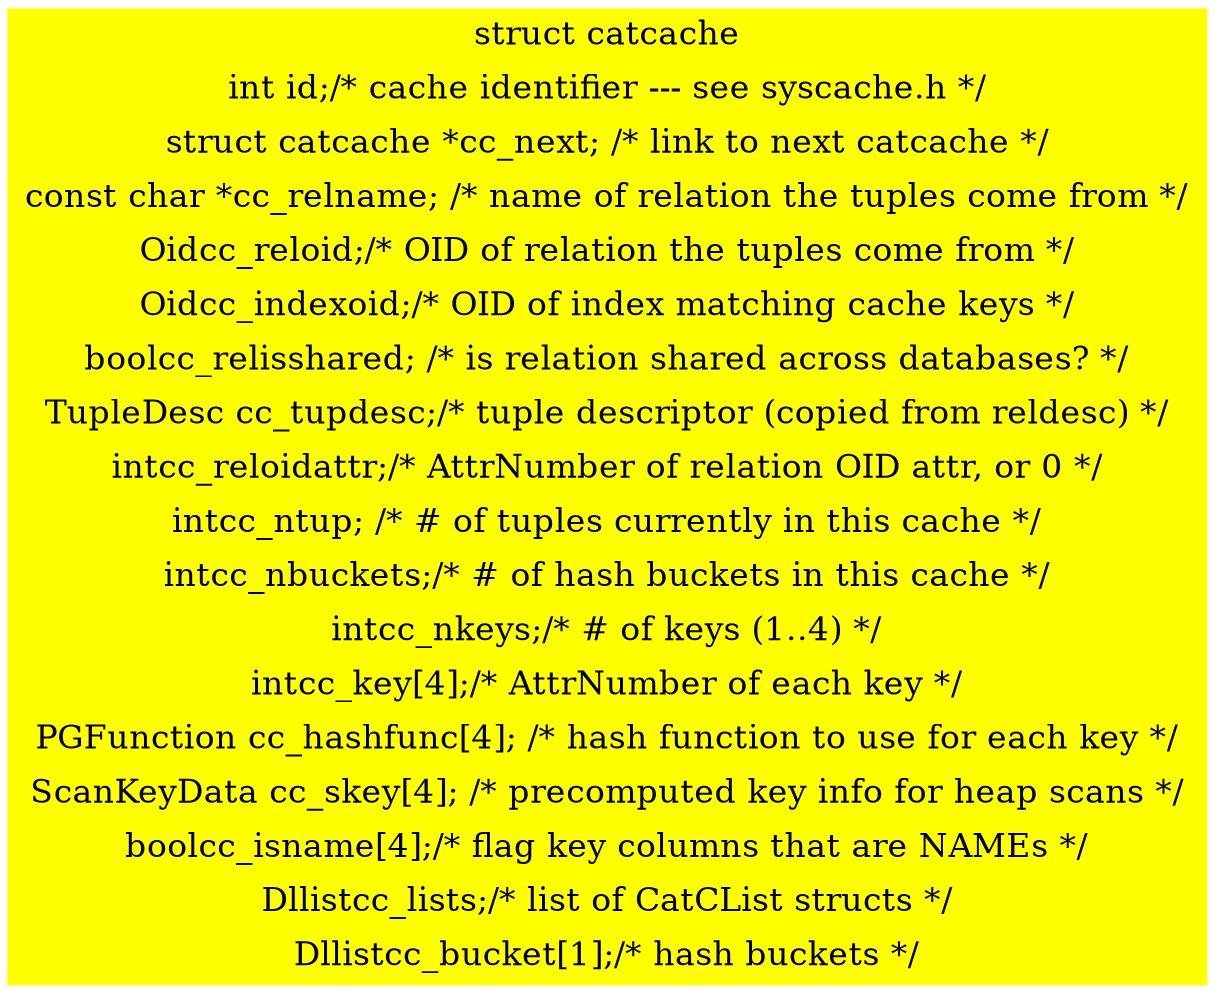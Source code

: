 digraph g{
	graph[
		rankdir = "LR"
		bgcolor = "white"
		style="filled"
		gradientangle = 270
		];

	node[
		fontsize = "16"
		shape = "record"
		style = "filled"
		color = "yellow"
		gradientangle=90
		];
	edge[
		];

	"catcache"[
		label = "struct catcache
		|int id;	/* cache identifier --- see syscache.h */
		|struct catcache *cc_next; /* link to next catcache */
		|const char *cc_relname; /* name of relation the tuples come from */
		|Oid	cc_reloid;	/* OID of relation the tuples come from */
		|Oid	cc_indexoid;	/* OID of index matching cache keys */
		|bool	cc_relisshared; /* is relation shared across databases? */
		|TupleDesc cc_tupdesc;	/* tuple descriptor (copied from reldesc) */
		|int	cc_reloidattr;	/* AttrNumber of relation OID attr, or 0 */
		|int	cc_ntup;   /* # of tuples currently in this cache */
		|int	cc_nbuckets;	/* # of hash buckets in this cache */
		|int	cc_nkeys;	/* # of keys (1..4) */
		|int	cc_key[4];	/* AttrNumber of each key */
		|PGFunction cc_hashfunc[4]; /* hash function to use for each key */
		|ScanKeyData cc_skey[4]; /* precomputed key info for heap scans */
		|bool	cc_isname[4];	/* flag key columns that are NAMEs */
		|Dllist	cc_lists;	/* list of CatCList structs */
		|Dllist	cc_bucket[1];	/* hash buckets */
		"
			];



}

